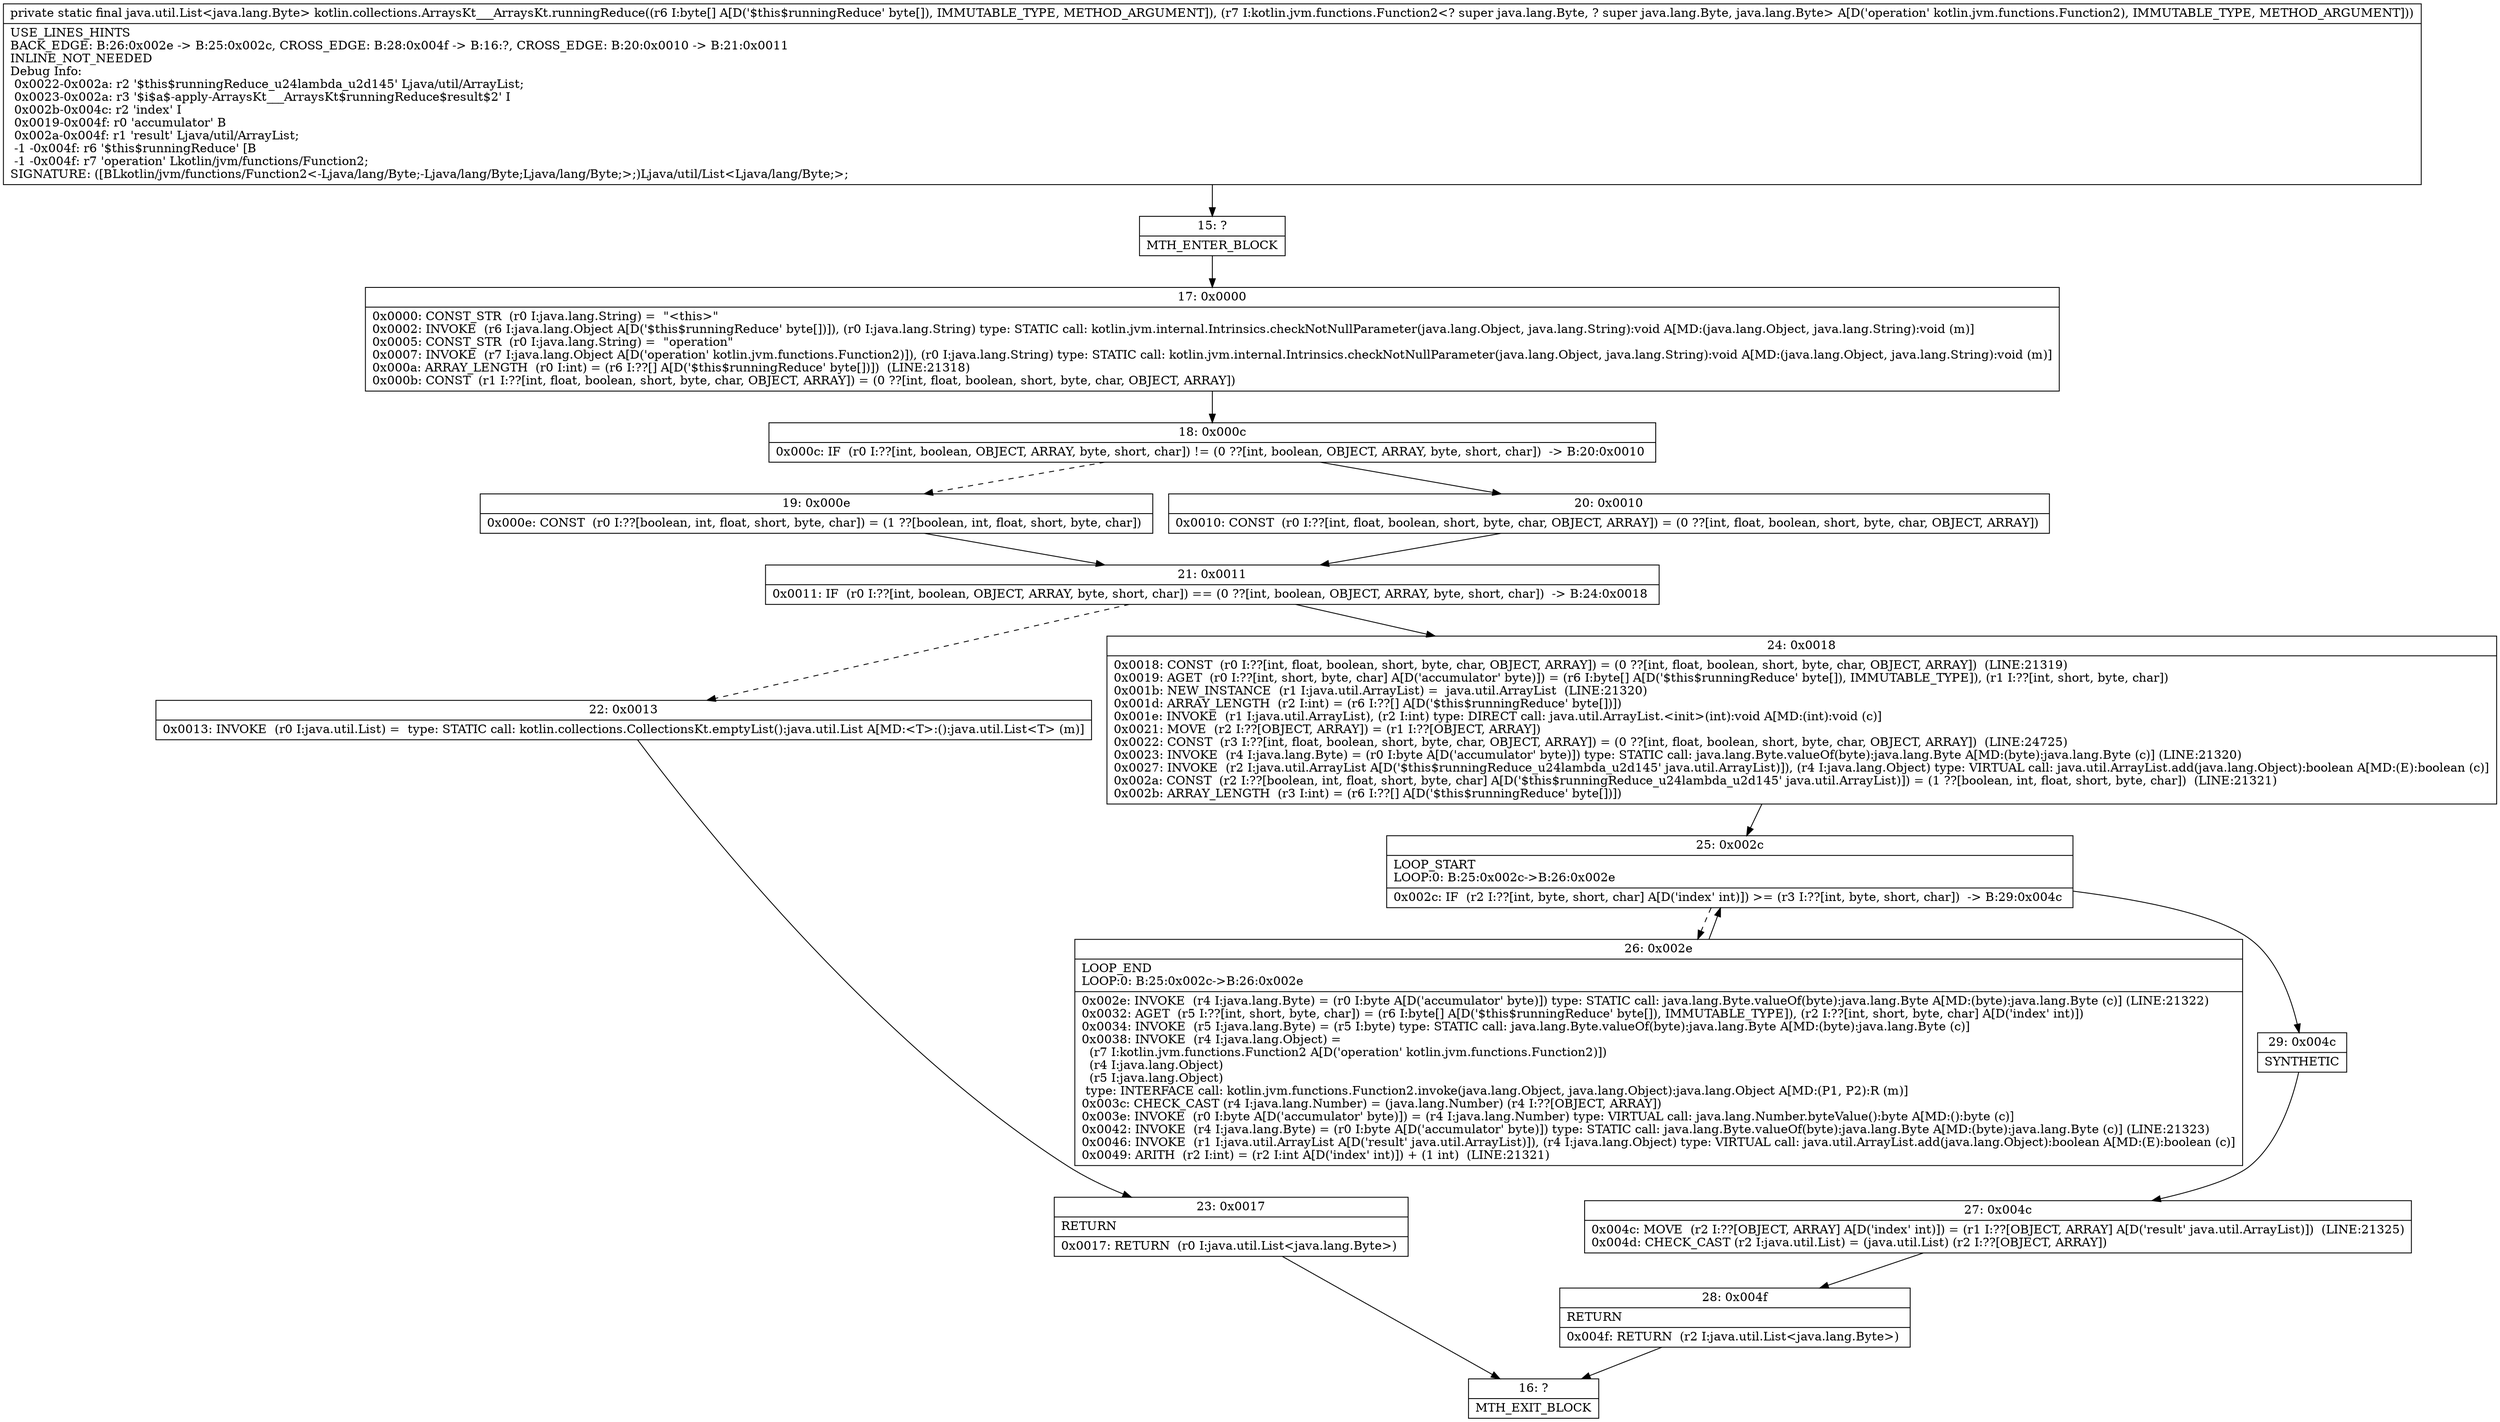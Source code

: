 digraph "CFG forkotlin.collections.ArraysKt___ArraysKt.runningReduce([BLkotlin\/jvm\/functions\/Function2;)Ljava\/util\/List;" {
Node_15 [shape=record,label="{15\:\ ?|MTH_ENTER_BLOCK\l}"];
Node_17 [shape=record,label="{17\:\ 0x0000|0x0000: CONST_STR  (r0 I:java.lang.String) =  \"\<this\>\" \l0x0002: INVOKE  (r6 I:java.lang.Object A[D('$this$runningReduce' byte[])]), (r0 I:java.lang.String) type: STATIC call: kotlin.jvm.internal.Intrinsics.checkNotNullParameter(java.lang.Object, java.lang.String):void A[MD:(java.lang.Object, java.lang.String):void (m)]\l0x0005: CONST_STR  (r0 I:java.lang.String) =  \"operation\" \l0x0007: INVOKE  (r7 I:java.lang.Object A[D('operation' kotlin.jvm.functions.Function2)]), (r0 I:java.lang.String) type: STATIC call: kotlin.jvm.internal.Intrinsics.checkNotNullParameter(java.lang.Object, java.lang.String):void A[MD:(java.lang.Object, java.lang.String):void (m)]\l0x000a: ARRAY_LENGTH  (r0 I:int) = (r6 I:??[] A[D('$this$runningReduce' byte[])])  (LINE:21318)\l0x000b: CONST  (r1 I:??[int, float, boolean, short, byte, char, OBJECT, ARRAY]) = (0 ??[int, float, boolean, short, byte, char, OBJECT, ARRAY]) \l}"];
Node_18 [shape=record,label="{18\:\ 0x000c|0x000c: IF  (r0 I:??[int, boolean, OBJECT, ARRAY, byte, short, char]) != (0 ??[int, boolean, OBJECT, ARRAY, byte, short, char])  \-\> B:20:0x0010 \l}"];
Node_19 [shape=record,label="{19\:\ 0x000e|0x000e: CONST  (r0 I:??[boolean, int, float, short, byte, char]) = (1 ??[boolean, int, float, short, byte, char]) \l}"];
Node_21 [shape=record,label="{21\:\ 0x0011|0x0011: IF  (r0 I:??[int, boolean, OBJECT, ARRAY, byte, short, char]) == (0 ??[int, boolean, OBJECT, ARRAY, byte, short, char])  \-\> B:24:0x0018 \l}"];
Node_22 [shape=record,label="{22\:\ 0x0013|0x0013: INVOKE  (r0 I:java.util.List) =  type: STATIC call: kotlin.collections.CollectionsKt.emptyList():java.util.List A[MD:\<T\>:():java.util.List\<T\> (m)]\l}"];
Node_23 [shape=record,label="{23\:\ 0x0017|RETURN\l|0x0017: RETURN  (r0 I:java.util.List\<java.lang.Byte\>) \l}"];
Node_16 [shape=record,label="{16\:\ ?|MTH_EXIT_BLOCK\l}"];
Node_24 [shape=record,label="{24\:\ 0x0018|0x0018: CONST  (r0 I:??[int, float, boolean, short, byte, char, OBJECT, ARRAY]) = (0 ??[int, float, boolean, short, byte, char, OBJECT, ARRAY])  (LINE:21319)\l0x0019: AGET  (r0 I:??[int, short, byte, char] A[D('accumulator' byte)]) = (r6 I:byte[] A[D('$this$runningReduce' byte[]), IMMUTABLE_TYPE]), (r1 I:??[int, short, byte, char]) \l0x001b: NEW_INSTANCE  (r1 I:java.util.ArrayList) =  java.util.ArrayList  (LINE:21320)\l0x001d: ARRAY_LENGTH  (r2 I:int) = (r6 I:??[] A[D('$this$runningReduce' byte[])]) \l0x001e: INVOKE  (r1 I:java.util.ArrayList), (r2 I:int) type: DIRECT call: java.util.ArrayList.\<init\>(int):void A[MD:(int):void (c)]\l0x0021: MOVE  (r2 I:??[OBJECT, ARRAY]) = (r1 I:??[OBJECT, ARRAY]) \l0x0022: CONST  (r3 I:??[int, float, boolean, short, byte, char, OBJECT, ARRAY]) = (0 ??[int, float, boolean, short, byte, char, OBJECT, ARRAY])  (LINE:24725)\l0x0023: INVOKE  (r4 I:java.lang.Byte) = (r0 I:byte A[D('accumulator' byte)]) type: STATIC call: java.lang.Byte.valueOf(byte):java.lang.Byte A[MD:(byte):java.lang.Byte (c)] (LINE:21320)\l0x0027: INVOKE  (r2 I:java.util.ArrayList A[D('$this$runningReduce_u24lambda_u2d145' java.util.ArrayList)]), (r4 I:java.lang.Object) type: VIRTUAL call: java.util.ArrayList.add(java.lang.Object):boolean A[MD:(E):boolean (c)]\l0x002a: CONST  (r2 I:??[boolean, int, float, short, byte, char] A[D('$this$runningReduce_u24lambda_u2d145' java.util.ArrayList)]) = (1 ??[boolean, int, float, short, byte, char])  (LINE:21321)\l0x002b: ARRAY_LENGTH  (r3 I:int) = (r6 I:??[] A[D('$this$runningReduce' byte[])]) \l}"];
Node_25 [shape=record,label="{25\:\ 0x002c|LOOP_START\lLOOP:0: B:25:0x002c\-\>B:26:0x002e\l|0x002c: IF  (r2 I:??[int, byte, short, char] A[D('index' int)]) \>= (r3 I:??[int, byte, short, char])  \-\> B:29:0x004c \l}"];
Node_26 [shape=record,label="{26\:\ 0x002e|LOOP_END\lLOOP:0: B:25:0x002c\-\>B:26:0x002e\l|0x002e: INVOKE  (r4 I:java.lang.Byte) = (r0 I:byte A[D('accumulator' byte)]) type: STATIC call: java.lang.Byte.valueOf(byte):java.lang.Byte A[MD:(byte):java.lang.Byte (c)] (LINE:21322)\l0x0032: AGET  (r5 I:??[int, short, byte, char]) = (r6 I:byte[] A[D('$this$runningReduce' byte[]), IMMUTABLE_TYPE]), (r2 I:??[int, short, byte, char] A[D('index' int)]) \l0x0034: INVOKE  (r5 I:java.lang.Byte) = (r5 I:byte) type: STATIC call: java.lang.Byte.valueOf(byte):java.lang.Byte A[MD:(byte):java.lang.Byte (c)]\l0x0038: INVOKE  (r4 I:java.lang.Object) = \l  (r7 I:kotlin.jvm.functions.Function2 A[D('operation' kotlin.jvm.functions.Function2)])\l  (r4 I:java.lang.Object)\l  (r5 I:java.lang.Object)\l type: INTERFACE call: kotlin.jvm.functions.Function2.invoke(java.lang.Object, java.lang.Object):java.lang.Object A[MD:(P1, P2):R (m)]\l0x003c: CHECK_CAST (r4 I:java.lang.Number) = (java.lang.Number) (r4 I:??[OBJECT, ARRAY]) \l0x003e: INVOKE  (r0 I:byte A[D('accumulator' byte)]) = (r4 I:java.lang.Number) type: VIRTUAL call: java.lang.Number.byteValue():byte A[MD:():byte (c)]\l0x0042: INVOKE  (r4 I:java.lang.Byte) = (r0 I:byte A[D('accumulator' byte)]) type: STATIC call: java.lang.Byte.valueOf(byte):java.lang.Byte A[MD:(byte):java.lang.Byte (c)] (LINE:21323)\l0x0046: INVOKE  (r1 I:java.util.ArrayList A[D('result' java.util.ArrayList)]), (r4 I:java.lang.Object) type: VIRTUAL call: java.util.ArrayList.add(java.lang.Object):boolean A[MD:(E):boolean (c)]\l0x0049: ARITH  (r2 I:int) = (r2 I:int A[D('index' int)]) + (1 int)  (LINE:21321)\l}"];
Node_29 [shape=record,label="{29\:\ 0x004c|SYNTHETIC\l}"];
Node_27 [shape=record,label="{27\:\ 0x004c|0x004c: MOVE  (r2 I:??[OBJECT, ARRAY] A[D('index' int)]) = (r1 I:??[OBJECT, ARRAY] A[D('result' java.util.ArrayList)])  (LINE:21325)\l0x004d: CHECK_CAST (r2 I:java.util.List) = (java.util.List) (r2 I:??[OBJECT, ARRAY]) \l}"];
Node_28 [shape=record,label="{28\:\ 0x004f|RETURN\l|0x004f: RETURN  (r2 I:java.util.List\<java.lang.Byte\>) \l}"];
Node_20 [shape=record,label="{20\:\ 0x0010|0x0010: CONST  (r0 I:??[int, float, boolean, short, byte, char, OBJECT, ARRAY]) = (0 ??[int, float, boolean, short, byte, char, OBJECT, ARRAY]) \l}"];
MethodNode[shape=record,label="{private static final java.util.List\<java.lang.Byte\> kotlin.collections.ArraysKt___ArraysKt.runningReduce((r6 I:byte[] A[D('$this$runningReduce' byte[]), IMMUTABLE_TYPE, METHOD_ARGUMENT]), (r7 I:kotlin.jvm.functions.Function2\<? super java.lang.Byte, ? super java.lang.Byte, java.lang.Byte\> A[D('operation' kotlin.jvm.functions.Function2), IMMUTABLE_TYPE, METHOD_ARGUMENT]))  | USE_LINES_HINTS\lBACK_EDGE: B:26:0x002e \-\> B:25:0x002c, CROSS_EDGE: B:28:0x004f \-\> B:16:?, CROSS_EDGE: B:20:0x0010 \-\> B:21:0x0011\lINLINE_NOT_NEEDED\lDebug Info:\l  0x0022\-0x002a: r2 '$this$runningReduce_u24lambda_u2d145' Ljava\/util\/ArrayList;\l  0x0023\-0x002a: r3 '$i$a$\-apply\-ArraysKt___ArraysKt$runningReduce$result$2' I\l  0x002b\-0x004c: r2 'index' I\l  0x0019\-0x004f: r0 'accumulator' B\l  0x002a\-0x004f: r1 'result' Ljava\/util\/ArrayList;\l  \-1 \-0x004f: r6 '$this$runningReduce' [B\l  \-1 \-0x004f: r7 'operation' Lkotlin\/jvm\/functions\/Function2;\lSIGNATURE: ([BLkotlin\/jvm\/functions\/Function2\<\-Ljava\/lang\/Byte;\-Ljava\/lang\/Byte;Ljava\/lang\/Byte;\>;)Ljava\/util\/List\<Ljava\/lang\/Byte;\>;\l}"];
MethodNode -> Node_15;Node_15 -> Node_17;
Node_17 -> Node_18;
Node_18 -> Node_19[style=dashed];
Node_18 -> Node_20;
Node_19 -> Node_21;
Node_21 -> Node_22[style=dashed];
Node_21 -> Node_24;
Node_22 -> Node_23;
Node_23 -> Node_16;
Node_24 -> Node_25;
Node_25 -> Node_26[style=dashed];
Node_25 -> Node_29;
Node_26 -> Node_25;
Node_29 -> Node_27;
Node_27 -> Node_28;
Node_28 -> Node_16;
Node_20 -> Node_21;
}

